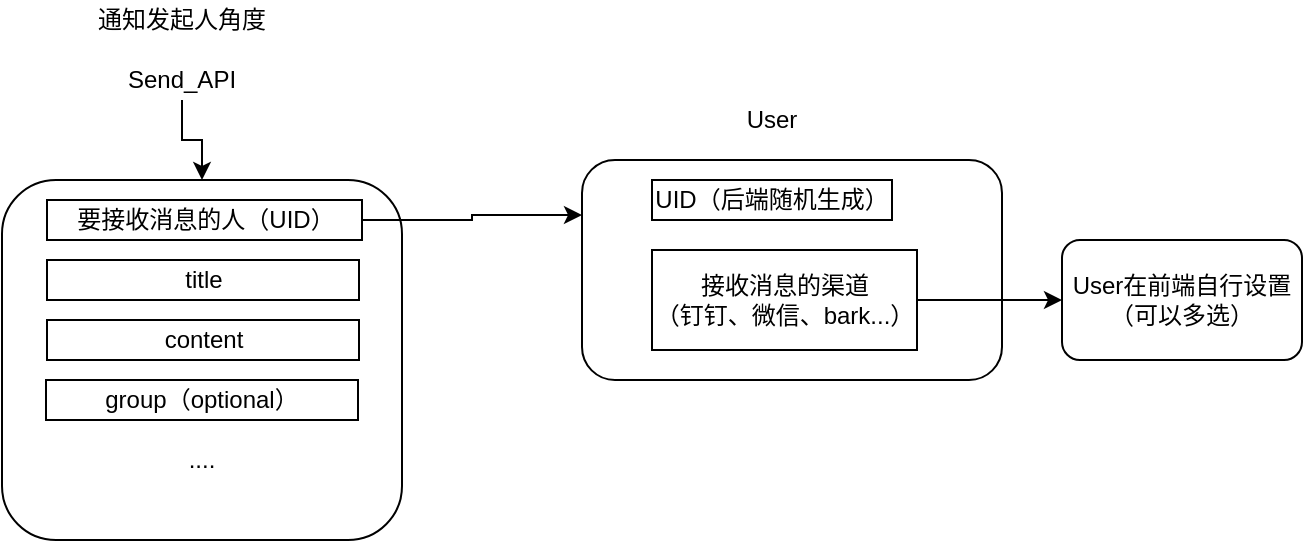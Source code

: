 <mxfile version="15.2.9" type="github">
  <diagram id="eTJvjHi5Dfhe8taksRc_" name="Page-1">
    <mxGraphModel dx="679" dy="330" grid="1" gridSize="10" guides="1" tooltips="1" connect="1" arrows="1" fold="1" page="1" pageScale="1" pageWidth="827" pageHeight="1169" math="0" shadow="0">
      <root>
        <mxCell id="0" />
        <mxCell id="1" parent="0" />
        <mxCell id="jGOLAEwrS2vHA-Cddx07-1" value="" style="rounded=1;whiteSpace=wrap;html=1;" vertex="1" parent="1">
          <mxGeometry x="40" y="100" width="200" height="180" as="geometry" />
        </mxCell>
        <mxCell id="jGOLAEwrS2vHA-Cddx07-14" style="edgeStyle=orthogonalEdgeStyle;rounded=0;orthogonalLoop=1;jettySize=auto;html=1;" edge="1" parent="1" source="jGOLAEwrS2vHA-Cddx07-2" target="jGOLAEwrS2vHA-Cddx07-1">
          <mxGeometry relative="1" as="geometry" />
        </mxCell>
        <mxCell id="jGOLAEwrS2vHA-Cddx07-2" value="Send_API" style="text;html=1;strokeColor=none;fillColor=none;align=center;verticalAlign=middle;whiteSpace=wrap;rounded=0;" vertex="1" parent="1">
          <mxGeometry x="110" y="40" width="40" height="20" as="geometry" />
        </mxCell>
        <mxCell id="jGOLAEwrS2vHA-Cddx07-15" style="edgeStyle=orthogonalEdgeStyle;rounded=0;orthogonalLoop=1;jettySize=auto;html=1;entryX=0;entryY=0.25;entryDx=0;entryDy=0;" edge="1" parent="1" source="jGOLAEwrS2vHA-Cddx07-3" target="jGOLAEwrS2vHA-Cddx07-6">
          <mxGeometry relative="1" as="geometry" />
        </mxCell>
        <mxCell id="jGOLAEwrS2vHA-Cddx07-3" value="要接收消息的人（UID）" style="rounded=0;whiteSpace=wrap;html=1;" vertex="1" parent="1">
          <mxGeometry x="62.5" y="110" width="157.5" height="20" as="geometry" />
        </mxCell>
        <mxCell id="jGOLAEwrS2vHA-Cddx07-4" value="title" style="rounded=0;whiteSpace=wrap;html=1;" vertex="1" parent="1">
          <mxGeometry x="62.5" y="140" width="156" height="20" as="geometry" />
        </mxCell>
        <mxCell id="jGOLAEwrS2vHA-Cddx07-5" value="content" style="rounded=0;whiteSpace=wrap;html=1;" vertex="1" parent="1">
          <mxGeometry x="62.5" y="170" width="156" height="20" as="geometry" />
        </mxCell>
        <mxCell id="jGOLAEwrS2vHA-Cddx07-6" value="" style="rounded=1;whiteSpace=wrap;html=1;" vertex="1" parent="1">
          <mxGeometry x="330" y="90" width="210" height="110" as="geometry" />
        </mxCell>
        <mxCell id="jGOLAEwrS2vHA-Cddx07-7" value="User" style="text;html=1;strokeColor=none;fillColor=none;align=center;verticalAlign=middle;whiteSpace=wrap;rounded=0;" vertex="1" parent="1">
          <mxGeometry x="405" y="60" width="40" height="20" as="geometry" />
        </mxCell>
        <mxCell id="jGOLAEwrS2vHA-Cddx07-9" value="UID（后端随机生成）" style="rounded=0;whiteSpace=wrap;html=1;" vertex="1" parent="1">
          <mxGeometry x="365" y="100" width="120" height="20" as="geometry" />
        </mxCell>
        <mxCell id="jGOLAEwrS2vHA-Cddx07-13" value="通知发起人角度" style="text;html=1;strokeColor=none;fillColor=none;align=center;verticalAlign=middle;whiteSpace=wrap;rounded=0;" vertex="1" parent="1">
          <mxGeometry x="80" y="10" width="100" height="20" as="geometry" />
        </mxCell>
        <mxCell id="jGOLAEwrS2vHA-Cddx07-21" style="edgeStyle=orthogonalEdgeStyle;rounded=0;orthogonalLoop=1;jettySize=auto;html=1;" edge="1" parent="1" source="jGOLAEwrS2vHA-Cddx07-16" target="jGOLAEwrS2vHA-Cddx07-20">
          <mxGeometry relative="1" as="geometry" />
        </mxCell>
        <mxCell id="jGOLAEwrS2vHA-Cddx07-16" value="接收消息的渠道&lt;br&gt;（钉钉、微信、bark...）" style="rounded=0;whiteSpace=wrap;html=1;" vertex="1" parent="1">
          <mxGeometry x="365" y="135" width="132.5" height="50" as="geometry" />
        </mxCell>
        <mxCell id="jGOLAEwrS2vHA-Cddx07-20" value="User在前端自行设置&lt;br&gt;（可以多选）" style="rounded=1;whiteSpace=wrap;html=1;" vertex="1" parent="1">
          <mxGeometry x="570" y="130" width="120" height="60" as="geometry" />
        </mxCell>
        <mxCell id="jGOLAEwrS2vHA-Cddx07-23" value="" style="endArrow=none;html=1;" edge="1" parent="1">
          <mxGeometry width="50" height="50" relative="1" as="geometry">
            <mxPoint x="570" y="260" as="sourcePoint" />
            <mxPoint x="570" y="260" as="targetPoint" />
          </mxGeometry>
        </mxCell>
        <mxCell id="jGOLAEwrS2vHA-Cddx07-24" value="group（optional）" style="rounded=0;whiteSpace=wrap;html=1;" vertex="1" parent="1">
          <mxGeometry x="62" y="200" width="156" height="20" as="geometry" />
        </mxCell>
        <mxCell id="jGOLAEwrS2vHA-Cddx07-25" value="...." style="text;html=1;strokeColor=none;fillColor=none;align=center;verticalAlign=middle;whiteSpace=wrap;rounded=0;" vertex="1" parent="1">
          <mxGeometry x="120" y="230" width="40" height="20" as="geometry" />
        </mxCell>
      </root>
    </mxGraphModel>
  </diagram>
</mxfile>
